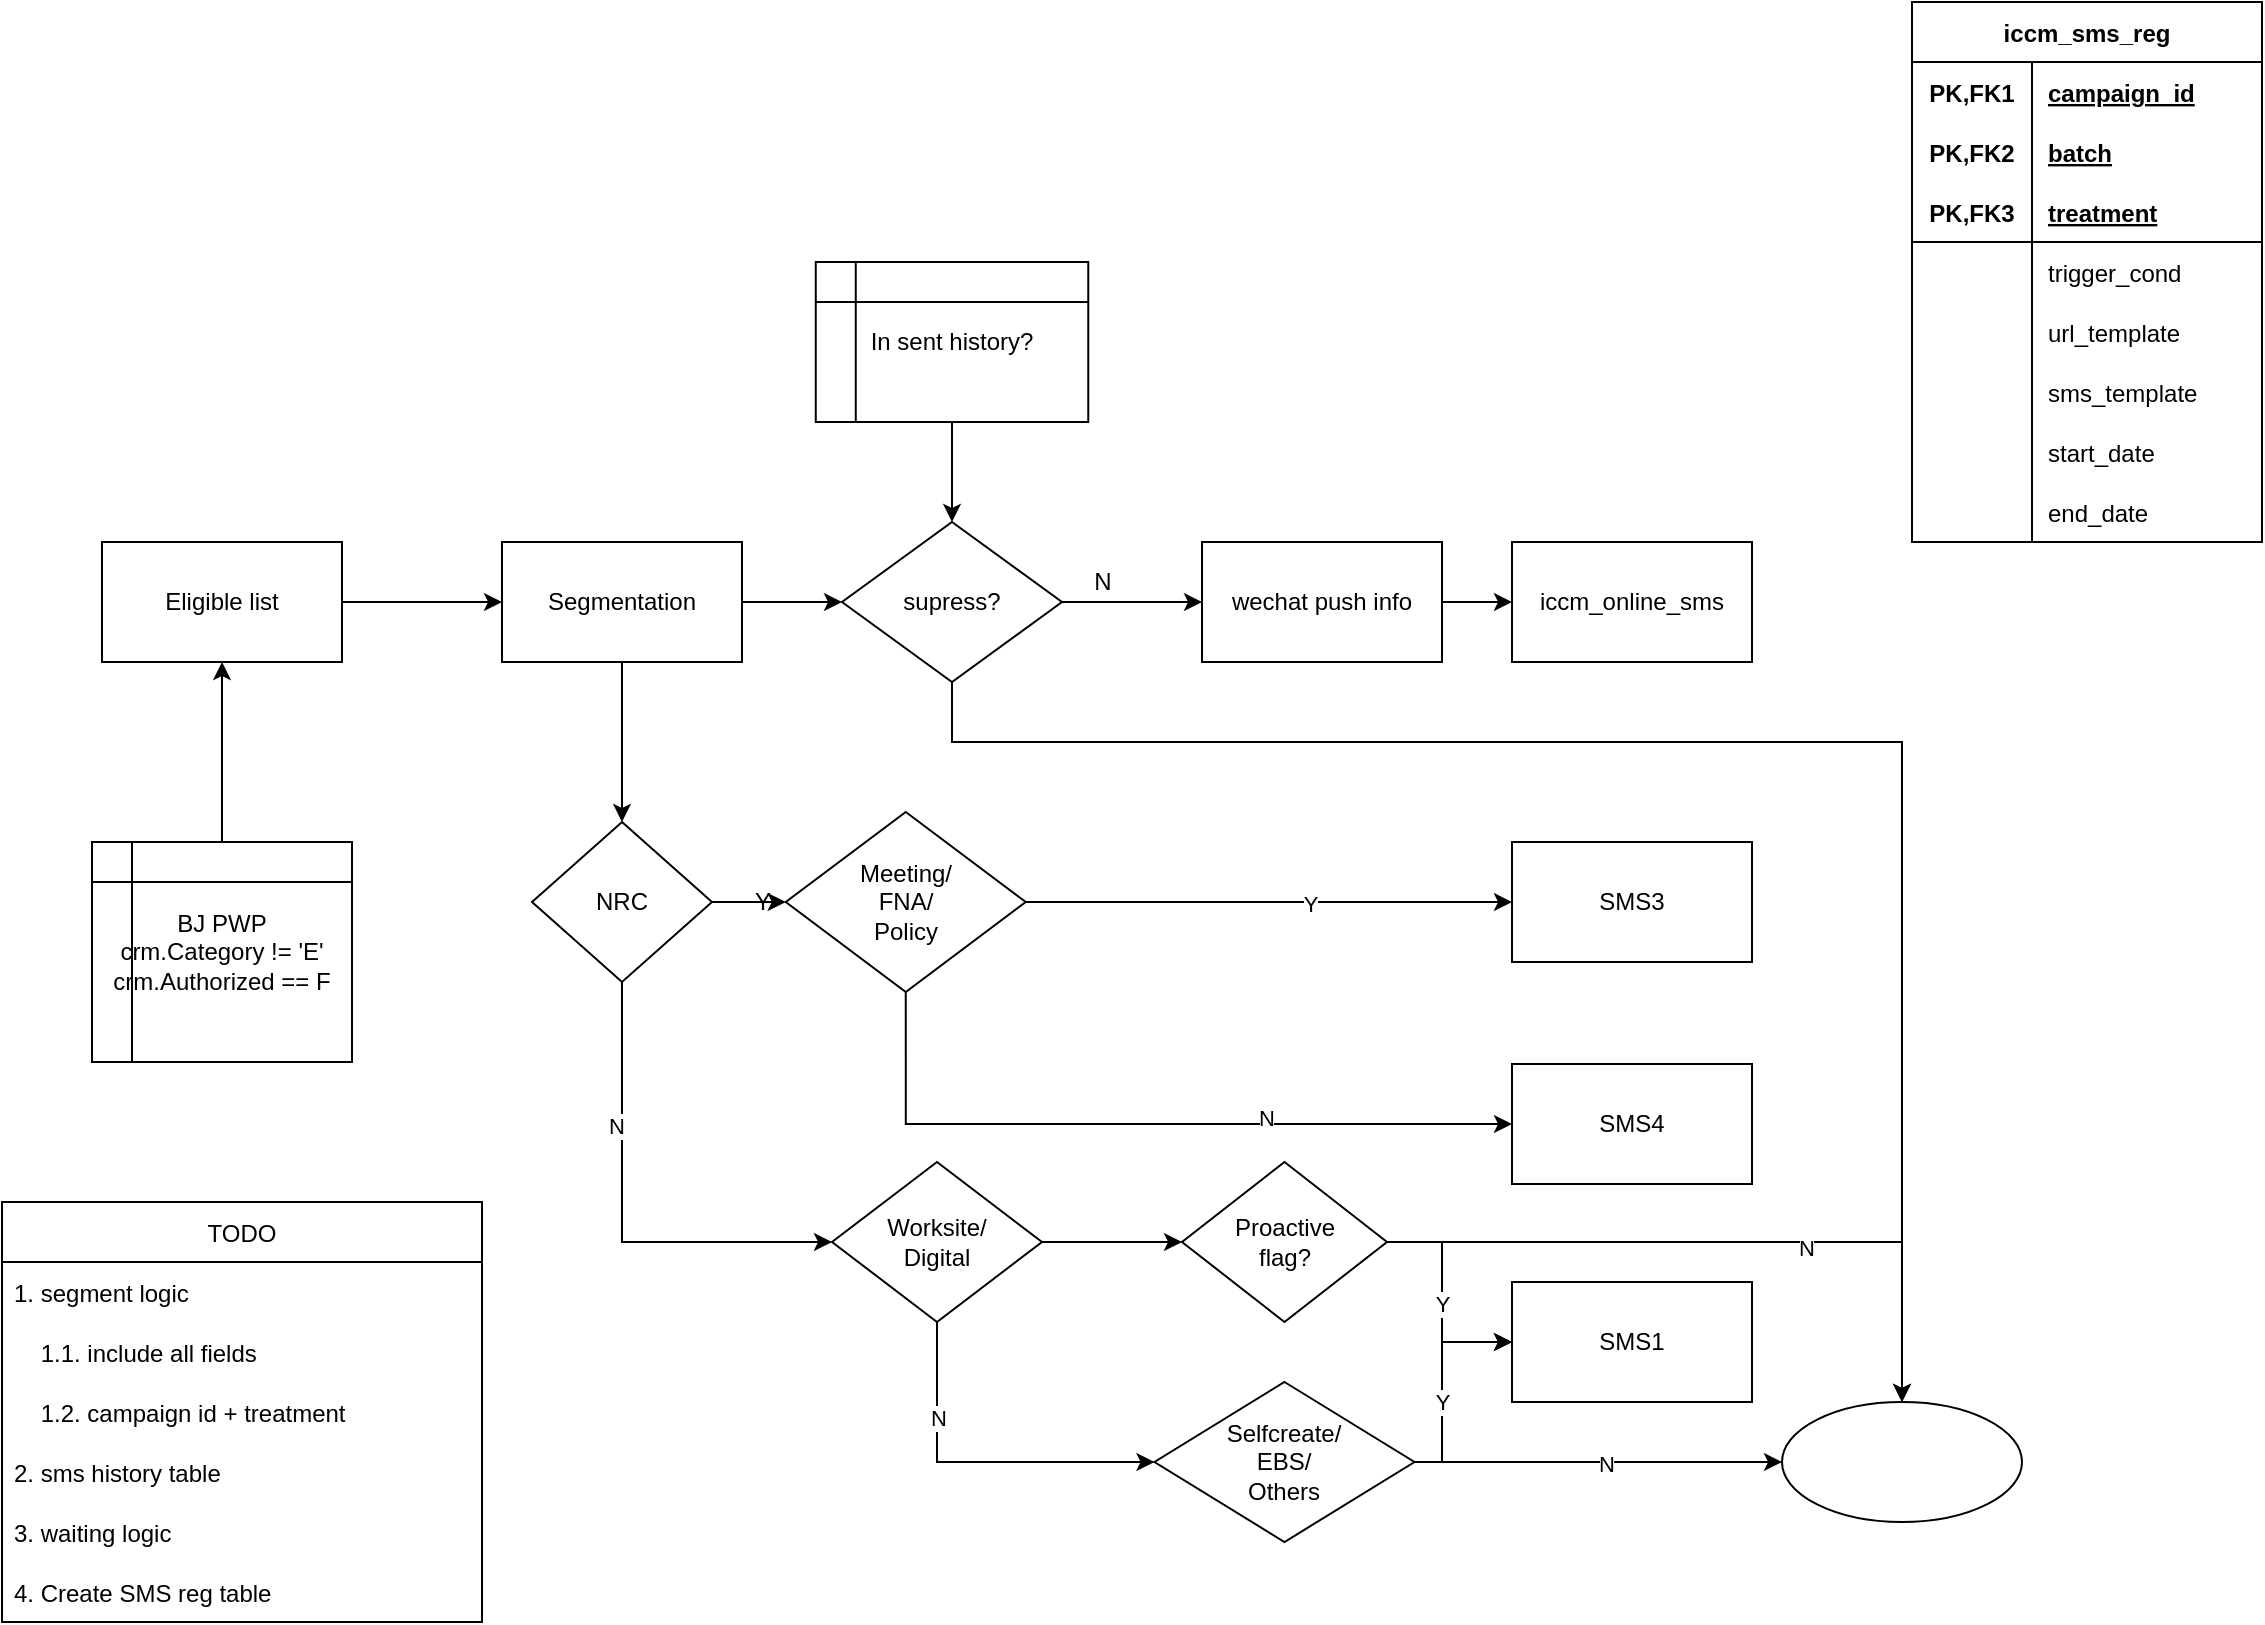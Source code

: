 <mxfile version="20.2.2" type="github" pages="2">
  <diagram id="39s785ooTvyZZs3Ry_Ew" name="segementation">
    <mxGraphModel dx="1234" dy="871" grid="1" gridSize="10" guides="1" tooltips="1" connect="1" arrows="1" fold="1" page="1" pageScale="1" pageWidth="1169" pageHeight="827" math="0" shadow="0">
      <root>
        <mxCell id="0" />
        <mxCell id="1" parent="0" />
        <mxCell id="4" value="" style="edgeStyle=none;html=1;" parent="1" source="2" target="3" edge="1">
          <mxGeometry relative="1" as="geometry" />
        </mxCell>
        <mxCell id="2" value="Eligible list" style="rounded=0;whiteSpace=wrap;html=1;" parent="1" vertex="1">
          <mxGeometry x="60" y="280" width="120" height="60" as="geometry" />
        </mxCell>
        <mxCell id="10" value="" style="edgeStyle=none;html=1;" parent="1" source="3" target="9" edge="1">
          <mxGeometry relative="1" as="geometry" />
        </mxCell>
        <mxCell id="18" value="" style="edgeStyle=none;html=1;" parent="1" source="3" target="17" edge="1">
          <mxGeometry relative="1" as="geometry" />
        </mxCell>
        <mxCell id="3" value="Segmentation" style="rounded=0;whiteSpace=wrap;html=1;" parent="1" vertex="1">
          <mxGeometry x="260" y="280" width="120" height="60" as="geometry" />
        </mxCell>
        <mxCell id="8" value="" style="edgeStyle=none;html=1;" parent="1" source="5" target="7" edge="1">
          <mxGeometry relative="1" as="geometry" />
        </mxCell>
        <mxCell id="5" value="wechat push info" style="rounded=0;whiteSpace=wrap;html=1;" parent="1" vertex="1">
          <mxGeometry x="610" y="280" width="120" height="60" as="geometry" />
        </mxCell>
        <mxCell id="7" value="iccm_online_sms" style="whiteSpace=wrap;html=1;rounded=0;" parent="1" vertex="1">
          <mxGeometry x="765" y="280" width="120" height="60" as="geometry" />
        </mxCell>
        <mxCell id="11" style="edgeStyle=none;html=1;" parent="1" source="9" target="5" edge="1">
          <mxGeometry relative="1" as="geometry" />
        </mxCell>
        <mxCell id="1DX517ljK5V9HKYGMpGV-86" style="edgeStyle=orthogonalEdgeStyle;rounded=0;orthogonalLoop=1;jettySize=auto;html=1;exitX=0.5;exitY=1;exitDx=0;exitDy=0;entryX=0.5;entryY=0;entryDx=0;entryDy=0;" edge="1" parent="1" source="9" target="40">
          <mxGeometry relative="1" as="geometry">
            <Array as="points">
              <mxPoint x="485" y="380" />
              <mxPoint x="960" y="380" />
            </Array>
          </mxGeometry>
        </mxCell>
        <mxCell id="9" value="supress?" style="rhombus;whiteSpace=wrap;html=1;rounded=0;" parent="1" vertex="1">
          <mxGeometry x="430" y="270" width="110" height="80" as="geometry" />
        </mxCell>
        <mxCell id="14" style="edgeStyle=none;html=1;entryX=0.5;entryY=1;entryDx=0;entryDy=0;" parent="1" source="13" target="2" edge="1">
          <mxGeometry relative="1" as="geometry" />
        </mxCell>
        <mxCell id="13" value="BJ PWP&lt;br&gt;crm.Category != &#39;E&#39;&lt;br&gt;crm.Authorized == F" style="shape=internalStorage;whiteSpace=wrap;html=1;backgroundOutline=1;" parent="1" vertex="1">
          <mxGeometry x="55" y="430" width="130" height="110" as="geometry" />
        </mxCell>
        <mxCell id="16" style="edgeStyle=none;html=1;" parent="1" source="15" edge="1">
          <mxGeometry relative="1" as="geometry">
            <mxPoint x="485" y="270" as="targetPoint" />
          </mxGeometry>
        </mxCell>
        <mxCell id="15" value="In sent history?" style="shape=internalStorage;whiteSpace=wrap;html=1;backgroundOutline=1;" parent="1" vertex="1">
          <mxGeometry x="416.88" y="140" width="136.25" height="80" as="geometry" />
        </mxCell>
        <mxCell id="21" value="" style="edgeStyle=none;html=1;" parent="1" source="17" target="20" edge="1">
          <mxGeometry relative="1" as="geometry" />
        </mxCell>
        <mxCell id="23" value="" style="edgeStyle=orthogonalEdgeStyle;html=1;entryX=0;entryY=0.5;entryDx=0;entryDy=0;strokeColor=default;rounded=0;exitX=0.5;exitY=1;exitDx=0;exitDy=0;" parent="1" source="17" target="22" edge="1">
          <mxGeometry relative="1" as="geometry" />
        </mxCell>
        <mxCell id="44" value="N" style="edgeLabel;html=1;align=center;verticalAlign=middle;resizable=0;points=[];" parent="23" vertex="1" connectable="0">
          <mxGeometry x="-0.388" y="-3" relative="1" as="geometry">
            <mxPoint as="offset" />
          </mxGeometry>
        </mxCell>
        <mxCell id="17" value="NRC" style="rhombus;whiteSpace=wrap;html=1;rounded=0;" parent="1" vertex="1">
          <mxGeometry x="275" y="420" width="90" height="80" as="geometry" />
        </mxCell>
        <mxCell id="27" value="" style="edgeStyle=orthogonalEdgeStyle;rounded=0;html=1;strokeColor=default;" parent="1" source="20" target="26" edge="1">
          <mxGeometry relative="1" as="geometry" />
        </mxCell>
        <mxCell id="45" value="Y" style="edgeLabel;html=1;align=center;verticalAlign=middle;resizable=0;points=[];" parent="27" vertex="1" connectable="0">
          <mxGeometry x="0.166" y="-1" relative="1" as="geometry">
            <mxPoint as="offset" />
          </mxGeometry>
        </mxCell>
        <mxCell id="29" value="" style="edgeStyle=orthogonalEdgeStyle;rounded=0;html=1;strokeColor=default;exitX=0.5;exitY=1;exitDx=0;exitDy=0;entryX=0;entryY=0.5;entryDx=0;entryDy=0;" parent="1" source="20" target="28" edge="1">
          <mxGeometry relative="1" as="geometry" />
        </mxCell>
        <mxCell id="46" value="N" style="edgeLabel;html=1;align=center;verticalAlign=middle;resizable=0;points=[];" parent="29" vertex="1" connectable="0">
          <mxGeometry x="0.332" y="3" relative="1" as="geometry">
            <mxPoint as="offset" />
          </mxGeometry>
        </mxCell>
        <mxCell id="20" value="Meeting/&lt;br&gt;FNA/&lt;br&gt;Policy" style="rhombus;whiteSpace=wrap;html=1;rounded=0;" parent="1" vertex="1">
          <mxGeometry x="401.88" y="415" width="120" height="90" as="geometry" />
        </mxCell>
        <mxCell id="25" value="" style="edgeStyle=orthogonalEdgeStyle;rounded=0;html=1;strokeColor=default;" parent="1" source="22" target="24" edge="1">
          <mxGeometry relative="1" as="geometry">
            <Array as="points">
              <mxPoint x="560" y="630" />
              <mxPoint x="560" y="630" />
            </Array>
          </mxGeometry>
        </mxCell>
        <mxCell id="37" style="edgeStyle=orthogonalEdgeStyle;rounded=0;html=1;exitX=0.5;exitY=1;exitDx=0;exitDy=0;entryX=0;entryY=0.5;entryDx=0;entryDy=0;strokeColor=default;" parent="1" source="22" target="35" edge="1">
          <mxGeometry relative="1" as="geometry" />
        </mxCell>
        <mxCell id="47" value="N" style="edgeLabel;html=1;align=center;verticalAlign=middle;resizable=0;points=[];" parent="37" vertex="1" connectable="0">
          <mxGeometry x="-0.463" relative="1" as="geometry">
            <mxPoint as="offset" />
          </mxGeometry>
        </mxCell>
        <mxCell id="22" value="Worksite/&lt;br&gt;Digital" style="rhombus;whiteSpace=wrap;html=1;rounded=0;" parent="1" vertex="1">
          <mxGeometry x="425" y="590" width="105" height="80" as="geometry" />
        </mxCell>
        <mxCell id="31" value="" style="edgeStyle=orthogonalEdgeStyle;rounded=0;html=1;strokeColor=default;" parent="1" source="24" target="30" edge="1">
          <mxGeometry relative="1" as="geometry">
            <Array as="points">
              <mxPoint x="730" y="630" />
              <mxPoint x="730" y="680" />
            </Array>
          </mxGeometry>
        </mxCell>
        <mxCell id="50" value="Y" style="edgeLabel;html=1;align=center;verticalAlign=middle;resizable=0;points=[];" parent="31" vertex="1" connectable="0">
          <mxGeometry x="0.15" y="3" relative="1" as="geometry">
            <mxPoint x="-3" y="-6" as="offset" />
          </mxGeometry>
        </mxCell>
        <mxCell id="42" style="edgeStyle=orthogonalEdgeStyle;rounded=0;html=1;entryX=0.5;entryY=0;entryDx=0;entryDy=0;strokeColor=default;" parent="1" source="24" target="40" edge="1">
          <mxGeometry relative="1" as="geometry" />
        </mxCell>
        <mxCell id="48" value="N" style="edgeLabel;html=1;align=center;verticalAlign=middle;resizable=0;points=[];" parent="42" vertex="1" connectable="0">
          <mxGeometry x="0.237" y="-3" relative="1" as="geometry">
            <mxPoint x="1" as="offset" />
          </mxGeometry>
        </mxCell>
        <mxCell id="24" value="Proactive&lt;br&gt;flag?" style="rhombus;whiteSpace=wrap;html=1;rounded=0;" parent="1" vertex="1">
          <mxGeometry x="600" y="590" width="102.5" height="80" as="geometry" />
        </mxCell>
        <mxCell id="26" value="SMS3" style="whiteSpace=wrap;html=1;rounded=0;" parent="1" vertex="1">
          <mxGeometry x="765" y="430" width="120" height="60" as="geometry" />
        </mxCell>
        <mxCell id="28" value="SMS4" style="whiteSpace=wrap;html=1;rounded=0;" parent="1" vertex="1">
          <mxGeometry x="765" y="541" width="120" height="60" as="geometry" />
        </mxCell>
        <mxCell id="30" value="SMS1" style="whiteSpace=wrap;html=1;rounded=0;" parent="1" vertex="1">
          <mxGeometry x="765" y="650" width="120" height="60" as="geometry" />
        </mxCell>
        <mxCell id="38" style="edgeStyle=orthogonalEdgeStyle;rounded=0;html=1;exitX=1;exitY=0.5;exitDx=0;exitDy=0;entryX=0;entryY=0.5;entryDx=0;entryDy=0;strokeColor=default;" parent="1" source="35" target="30" edge="1">
          <mxGeometry relative="1" as="geometry">
            <Array as="points">
              <mxPoint x="730" y="740" />
              <mxPoint x="730" y="680" />
            </Array>
          </mxGeometry>
        </mxCell>
        <mxCell id="51" value="Y" style="edgeLabel;html=1;align=center;verticalAlign=middle;resizable=0;points=[];" parent="38" vertex="1" connectable="0">
          <mxGeometry x="0.054" y="2" relative="1" as="geometry">
            <mxPoint x="2" y="13" as="offset" />
          </mxGeometry>
        </mxCell>
        <mxCell id="41" value="" style="edgeStyle=orthogonalEdgeStyle;rounded=0;html=1;strokeColor=default;" parent="1" source="35" target="40" edge="1">
          <mxGeometry relative="1" as="geometry" />
        </mxCell>
        <mxCell id="49" value="N" style="edgeLabel;html=1;align=center;verticalAlign=middle;resizable=0;points=[];" parent="41" vertex="1" connectable="0">
          <mxGeometry x="0.415" y="-1" relative="1" as="geometry">
            <mxPoint x="-35" as="offset" />
          </mxGeometry>
        </mxCell>
        <mxCell id="35" value="Selfcreate/&lt;br&gt;EBS/&lt;br&gt;Others" style="rhombus;whiteSpace=wrap;html=1;" parent="1" vertex="1">
          <mxGeometry x="586.25" y="700" width="130" height="80" as="geometry" />
        </mxCell>
        <mxCell id="40" value="" style="ellipse;whiteSpace=wrap;html=1;" parent="1" vertex="1">
          <mxGeometry x="900" y="710" width="120" height="60" as="geometry" />
        </mxCell>
        <mxCell id="43" value="Y" style="text;html=1;align=center;verticalAlign=middle;resizable=0;points=[];autosize=1;strokeColor=none;fillColor=none;" parent="1" vertex="1">
          <mxGeometry x="380" y="450" width="20" height="20" as="geometry" />
        </mxCell>
        <mxCell id="52" value="N" style="text;html=1;align=center;verticalAlign=middle;resizable=0;points=[];autosize=1;strokeColor=none;fillColor=none;" parent="1" vertex="1">
          <mxGeometry x="550" y="290" width="20" height="20" as="geometry" />
        </mxCell>
        <mxCell id="1DX517ljK5V9HKYGMpGV-53" value="TODO" style="swimlane;fontStyle=0;childLayout=stackLayout;horizontal=1;startSize=30;horizontalStack=0;resizeParent=1;resizeParentMax=0;resizeLast=0;collapsible=1;marginBottom=0;" vertex="1" parent="1">
          <mxGeometry x="10" y="610" width="240" height="210" as="geometry">
            <mxRectangle x="35" y="480" width="70" height="30" as="alternateBounds" />
          </mxGeometry>
        </mxCell>
        <mxCell id="1DX517ljK5V9HKYGMpGV-54" value="1. segment logic" style="text;strokeColor=none;fillColor=none;align=left;verticalAlign=middle;spacingLeft=4;spacingRight=4;overflow=hidden;points=[[0,0.5],[1,0.5]];portConstraint=eastwest;rotatable=0;" vertex="1" parent="1DX517ljK5V9HKYGMpGV-53">
          <mxGeometry y="30" width="240" height="30" as="geometry" />
        </mxCell>
        <mxCell id="1DX517ljK5V9HKYGMpGV-58" value="    1.1. include all fields" style="text;strokeColor=none;fillColor=none;align=left;verticalAlign=middle;spacingLeft=4;spacingRight=4;overflow=hidden;points=[[0,0.5],[1,0.5]];portConstraint=eastwest;rotatable=0;" vertex="1" parent="1DX517ljK5V9HKYGMpGV-53">
          <mxGeometry y="60" width="240" height="30" as="geometry" />
        </mxCell>
        <mxCell id="1DX517ljK5V9HKYGMpGV-59" value="    1.2. campaign id + treatment" style="text;strokeColor=none;fillColor=none;align=left;verticalAlign=middle;spacingLeft=4;spacingRight=4;overflow=hidden;points=[[0,0.5],[1,0.5]];portConstraint=eastwest;rotatable=0;" vertex="1" parent="1DX517ljK5V9HKYGMpGV-53">
          <mxGeometry y="90" width="240" height="30" as="geometry" />
        </mxCell>
        <mxCell id="1DX517ljK5V9HKYGMpGV-55" value="2. sms history table" style="text;strokeColor=none;fillColor=none;align=left;verticalAlign=middle;spacingLeft=4;spacingRight=4;overflow=hidden;points=[[0,0.5],[1,0.5]];portConstraint=eastwest;rotatable=0;" vertex="1" parent="1DX517ljK5V9HKYGMpGV-53">
          <mxGeometry y="120" width="240" height="30" as="geometry" />
        </mxCell>
        <mxCell id="1DX517ljK5V9HKYGMpGV-56" value="3. waiting logic" style="text;strokeColor=none;fillColor=none;align=left;verticalAlign=middle;spacingLeft=4;spacingRight=4;overflow=hidden;points=[[0,0.5],[1,0.5]];portConstraint=eastwest;rotatable=0;" vertex="1" parent="1DX517ljK5V9HKYGMpGV-53">
          <mxGeometry y="150" width="240" height="30" as="geometry" />
        </mxCell>
        <mxCell id="1DX517ljK5V9HKYGMpGV-60" value="4. Create SMS reg table" style="text;strokeColor=none;fillColor=none;align=left;verticalAlign=middle;spacingLeft=4;spacingRight=4;overflow=hidden;points=[[0,0.5],[1,0.5]];portConstraint=eastwest;rotatable=0;" vertex="1" parent="1DX517ljK5V9HKYGMpGV-53">
          <mxGeometry y="180" width="240" height="30" as="geometry" />
        </mxCell>
        <mxCell id="1DX517ljK5V9HKYGMpGV-61" value="iccm_sms_reg" style="shape=table;startSize=30;container=1;collapsible=1;childLayout=tableLayout;fixedRows=1;rowLines=0;fontStyle=1;align=center;resizeLast=1;" vertex="1" parent="1">
          <mxGeometry x="965" y="10" width="175" height="270" as="geometry" />
        </mxCell>
        <mxCell id="1DX517ljK5V9HKYGMpGV-62" value="" style="shape=tableRow;horizontal=0;startSize=0;swimlaneHead=0;swimlaneBody=0;fillColor=none;collapsible=0;dropTarget=0;points=[[0,0.5],[1,0.5]];portConstraint=eastwest;top=0;left=0;right=0;bottom=0;" vertex="1" parent="1DX517ljK5V9HKYGMpGV-61">
          <mxGeometry y="30" width="175" height="30" as="geometry" />
        </mxCell>
        <mxCell id="1DX517ljK5V9HKYGMpGV-63" value="PK,FK1" style="shape=partialRectangle;connectable=0;fillColor=none;top=0;left=0;bottom=0;right=0;fontStyle=1;overflow=hidden;" vertex="1" parent="1DX517ljK5V9HKYGMpGV-62">
          <mxGeometry width="60" height="30" as="geometry">
            <mxRectangle width="60" height="30" as="alternateBounds" />
          </mxGeometry>
        </mxCell>
        <mxCell id="1DX517ljK5V9HKYGMpGV-64" value="campaign_id" style="shape=partialRectangle;connectable=0;fillColor=none;top=0;left=0;bottom=0;right=0;align=left;spacingLeft=6;fontStyle=5;overflow=hidden;" vertex="1" parent="1DX517ljK5V9HKYGMpGV-62">
          <mxGeometry x="60" width="115" height="30" as="geometry">
            <mxRectangle width="115" height="30" as="alternateBounds" />
          </mxGeometry>
        </mxCell>
        <mxCell id="1DX517ljK5V9HKYGMpGV-74" style="shape=tableRow;horizontal=0;startSize=0;swimlaneHead=0;swimlaneBody=0;fillColor=none;collapsible=0;dropTarget=0;points=[[0,0.5],[1,0.5]];portConstraint=eastwest;top=0;left=0;right=0;bottom=0;" vertex="1" parent="1DX517ljK5V9HKYGMpGV-61">
          <mxGeometry y="60" width="175" height="30" as="geometry" />
        </mxCell>
        <mxCell id="1DX517ljK5V9HKYGMpGV-75" value="PK,FK2" style="shape=partialRectangle;connectable=0;fillColor=none;top=0;left=0;bottom=0;right=0;fontStyle=1;overflow=hidden;" vertex="1" parent="1DX517ljK5V9HKYGMpGV-74">
          <mxGeometry width="60" height="30" as="geometry">
            <mxRectangle width="60" height="30" as="alternateBounds" />
          </mxGeometry>
        </mxCell>
        <mxCell id="1DX517ljK5V9HKYGMpGV-76" value="batch" style="shape=partialRectangle;connectable=0;fillColor=none;top=0;left=0;bottom=0;right=0;align=left;spacingLeft=6;fontStyle=5;overflow=hidden;" vertex="1" parent="1DX517ljK5V9HKYGMpGV-74">
          <mxGeometry x="60" width="115" height="30" as="geometry">
            <mxRectangle width="115" height="30" as="alternateBounds" />
          </mxGeometry>
        </mxCell>
        <mxCell id="1DX517ljK5V9HKYGMpGV-65" value="" style="shape=tableRow;horizontal=0;startSize=0;swimlaneHead=0;swimlaneBody=0;fillColor=none;collapsible=0;dropTarget=0;points=[[0,0.5],[1,0.5]];portConstraint=eastwest;top=0;left=0;right=0;bottom=1;" vertex="1" parent="1DX517ljK5V9HKYGMpGV-61">
          <mxGeometry y="90" width="175" height="30" as="geometry" />
        </mxCell>
        <mxCell id="1DX517ljK5V9HKYGMpGV-66" value="PK,FK3" style="shape=partialRectangle;connectable=0;fillColor=none;top=0;left=0;bottom=0;right=0;fontStyle=1;overflow=hidden;" vertex="1" parent="1DX517ljK5V9HKYGMpGV-65">
          <mxGeometry width="60" height="30" as="geometry">
            <mxRectangle width="60" height="30" as="alternateBounds" />
          </mxGeometry>
        </mxCell>
        <mxCell id="1DX517ljK5V9HKYGMpGV-67" value="treatment" style="shape=partialRectangle;connectable=0;fillColor=none;top=0;left=0;bottom=0;right=0;align=left;spacingLeft=6;fontStyle=5;overflow=hidden;" vertex="1" parent="1DX517ljK5V9HKYGMpGV-65">
          <mxGeometry x="60" width="115" height="30" as="geometry">
            <mxRectangle width="115" height="30" as="alternateBounds" />
          </mxGeometry>
        </mxCell>
        <mxCell id="1DX517ljK5V9HKYGMpGV-83" style="shape=tableRow;horizontal=0;startSize=0;swimlaneHead=0;swimlaneBody=0;fillColor=none;collapsible=0;dropTarget=0;points=[[0,0.5],[1,0.5]];portConstraint=eastwest;top=0;left=0;right=0;bottom=0;" vertex="1" parent="1DX517ljK5V9HKYGMpGV-61">
          <mxGeometry y="120" width="175" height="30" as="geometry" />
        </mxCell>
        <mxCell id="1DX517ljK5V9HKYGMpGV-84" style="shape=partialRectangle;connectable=0;fillColor=none;top=0;left=0;bottom=0;right=0;editable=1;overflow=hidden;" vertex="1" parent="1DX517ljK5V9HKYGMpGV-83">
          <mxGeometry width="60" height="30" as="geometry">
            <mxRectangle width="60" height="30" as="alternateBounds" />
          </mxGeometry>
        </mxCell>
        <mxCell id="1DX517ljK5V9HKYGMpGV-85" value="trigger_cond" style="shape=partialRectangle;connectable=0;fillColor=none;top=0;left=0;bottom=0;right=0;align=left;spacingLeft=6;overflow=hidden;" vertex="1" parent="1DX517ljK5V9HKYGMpGV-83">
          <mxGeometry x="60" width="115" height="30" as="geometry">
            <mxRectangle width="115" height="30" as="alternateBounds" />
          </mxGeometry>
        </mxCell>
        <mxCell id="1DX517ljK5V9HKYGMpGV-68" value="" style="shape=tableRow;horizontal=0;startSize=0;swimlaneHead=0;swimlaneBody=0;fillColor=none;collapsible=0;dropTarget=0;points=[[0,0.5],[1,0.5]];portConstraint=eastwest;top=0;left=0;right=0;bottom=0;" vertex="1" parent="1DX517ljK5V9HKYGMpGV-61">
          <mxGeometry y="150" width="175" height="30" as="geometry" />
        </mxCell>
        <mxCell id="1DX517ljK5V9HKYGMpGV-69" value="" style="shape=partialRectangle;connectable=0;fillColor=none;top=0;left=0;bottom=0;right=0;editable=1;overflow=hidden;" vertex="1" parent="1DX517ljK5V9HKYGMpGV-68">
          <mxGeometry width="60" height="30" as="geometry">
            <mxRectangle width="60" height="30" as="alternateBounds" />
          </mxGeometry>
        </mxCell>
        <mxCell id="1DX517ljK5V9HKYGMpGV-70" value="url_template" style="shape=partialRectangle;connectable=0;fillColor=none;top=0;left=0;bottom=0;right=0;align=left;spacingLeft=6;overflow=hidden;" vertex="1" parent="1DX517ljK5V9HKYGMpGV-68">
          <mxGeometry x="60" width="115" height="30" as="geometry">
            <mxRectangle width="115" height="30" as="alternateBounds" />
          </mxGeometry>
        </mxCell>
        <mxCell id="1DX517ljK5V9HKYGMpGV-71" value="" style="shape=tableRow;horizontal=0;startSize=0;swimlaneHead=0;swimlaneBody=0;fillColor=none;collapsible=0;dropTarget=0;points=[[0,0.5],[1,0.5]];portConstraint=eastwest;top=0;left=0;right=0;bottom=0;" vertex="1" parent="1DX517ljK5V9HKYGMpGV-61">
          <mxGeometry y="180" width="175" height="30" as="geometry" />
        </mxCell>
        <mxCell id="1DX517ljK5V9HKYGMpGV-72" value="" style="shape=partialRectangle;connectable=0;fillColor=none;top=0;left=0;bottom=0;right=0;editable=1;overflow=hidden;" vertex="1" parent="1DX517ljK5V9HKYGMpGV-71">
          <mxGeometry width="60" height="30" as="geometry">
            <mxRectangle width="60" height="30" as="alternateBounds" />
          </mxGeometry>
        </mxCell>
        <mxCell id="1DX517ljK5V9HKYGMpGV-73" value="sms_template" style="shape=partialRectangle;connectable=0;fillColor=none;top=0;left=0;bottom=0;right=0;align=left;spacingLeft=6;overflow=hidden;" vertex="1" parent="1DX517ljK5V9HKYGMpGV-71">
          <mxGeometry x="60" width="115" height="30" as="geometry">
            <mxRectangle width="115" height="30" as="alternateBounds" />
          </mxGeometry>
        </mxCell>
        <mxCell id="1DX517ljK5V9HKYGMpGV-77" style="shape=tableRow;horizontal=0;startSize=0;swimlaneHead=0;swimlaneBody=0;fillColor=none;collapsible=0;dropTarget=0;points=[[0,0.5],[1,0.5]];portConstraint=eastwest;top=0;left=0;right=0;bottom=0;" vertex="1" parent="1DX517ljK5V9HKYGMpGV-61">
          <mxGeometry y="210" width="175" height="30" as="geometry" />
        </mxCell>
        <mxCell id="1DX517ljK5V9HKYGMpGV-78" style="shape=partialRectangle;connectable=0;fillColor=none;top=0;left=0;bottom=0;right=0;editable=1;overflow=hidden;" vertex="1" parent="1DX517ljK5V9HKYGMpGV-77">
          <mxGeometry width="60" height="30" as="geometry">
            <mxRectangle width="60" height="30" as="alternateBounds" />
          </mxGeometry>
        </mxCell>
        <mxCell id="1DX517ljK5V9HKYGMpGV-79" value="start_date" style="shape=partialRectangle;connectable=0;fillColor=none;top=0;left=0;bottom=0;right=0;align=left;spacingLeft=6;overflow=hidden;" vertex="1" parent="1DX517ljK5V9HKYGMpGV-77">
          <mxGeometry x="60" width="115" height="30" as="geometry">
            <mxRectangle width="115" height="30" as="alternateBounds" />
          </mxGeometry>
        </mxCell>
        <mxCell id="1DX517ljK5V9HKYGMpGV-80" style="shape=tableRow;horizontal=0;startSize=0;swimlaneHead=0;swimlaneBody=0;fillColor=none;collapsible=0;dropTarget=0;points=[[0,0.5],[1,0.5]];portConstraint=eastwest;top=0;left=0;right=0;bottom=0;" vertex="1" parent="1DX517ljK5V9HKYGMpGV-61">
          <mxGeometry y="240" width="175" height="30" as="geometry" />
        </mxCell>
        <mxCell id="1DX517ljK5V9HKYGMpGV-81" style="shape=partialRectangle;connectable=0;fillColor=none;top=0;left=0;bottom=0;right=0;editable=1;overflow=hidden;" vertex="1" parent="1DX517ljK5V9HKYGMpGV-80">
          <mxGeometry width="60" height="30" as="geometry">
            <mxRectangle width="60" height="30" as="alternateBounds" />
          </mxGeometry>
        </mxCell>
        <mxCell id="1DX517ljK5V9HKYGMpGV-82" value="end_date" style="shape=partialRectangle;connectable=0;fillColor=none;top=0;left=0;bottom=0;right=0;align=left;spacingLeft=6;overflow=hidden;" vertex="1" parent="1DX517ljK5V9HKYGMpGV-80">
          <mxGeometry x="60" width="115" height="30" as="geometry">
            <mxRectangle width="115" height="30" as="alternateBounds" />
          </mxGeometry>
        </mxCell>
      </root>
    </mxGraphModel>
  </diagram>
  <diagram id="JjYNRo8vqWCfDTPSL6aL" name="daily_sms">
    <mxGraphModel dx="3013" dy="886" grid="1" gridSize="10" guides="1" tooltips="1" connect="1" arrows="1" fold="1" page="1" pageScale="1" pageWidth="1169" pageHeight="827" math="0" shadow="0">
      <root>
        <mxCell id="J4KaKzc3ZQSgoG_Fg-lY-0" />
        <mxCell id="J4KaKzc3ZQSgoG_Fg-lY-1" parent="J4KaKzc3ZQSgoG_Fg-lY-0" />
        <mxCell id="J4KaKzc3ZQSgoG_Fg-lY-4" value="Daily SMS schedule" style="swimlane;childLayout=stackLayout;resizeParent=1;resizeParentMax=0;horizontal=1;startSize=20;horizontalStack=0;" vertex="1" parent="J4KaKzc3ZQSgoG_Fg-lY-1">
          <mxGeometry x="-1150" y="20" width="1040" height="520" as="geometry" />
        </mxCell>
        <mxCell id="J4KaKzc3ZQSgoG_Fg-lY-5" value="7 a.m." style="swimlane;startSize=20;horizontal=0;" vertex="1" parent="J4KaKzc3ZQSgoG_Fg-lY-4">
          <mxGeometry y="20" width="1040" height="160" as="geometry" />
        </mxCell>
        <mxCell id="J4KaKzc3ZQSgoG_Fg-lY-16" value="" style="edgeStyle=orthogonalEdgeStyle;rounded=0;html=1;strokeColor=default;" edge="1" parent="J4KaKzc3ZQSgoG_Fg-lY-5" source="J4KaKzc3ZQSgoG_Fg-lY-9" target="J4KaKzc3ZQSgoG_Fg-lY-15">
          <mxGeometry relative="1" as="geometry" />
        </mxCell>
        <mxCell id="J4KaKzc3ZQSgoG_Fg-lY-9" value="Extract eligible list" style="rounded=0;whiteSpace=wrap;html=1;" vertex="1" parent="J4KaKzc3ZQSgoG_Fg-lY-5">
          <mxGeometry x="320" y="42" width="120" height="60" as="geometry" />
        </mxCell>
        <mxCell id="J4KaKzc3ZQSgoG_Fg-lY-11" style="edgeStyle=orthogonalEdgeStyle;rounded=0;html=1;strokeColor=default;" edge="1" parent="J4KaKzc3ZQSgoG_Fg-lY-5" source="J4KaKzc3ZQSgoG_Fg-lY-10" target="J4KaKzc3ZQSgoG_Fg-lY-9">
          <mxGeometry relative="1" as="geometry" />
        </mxCell>
        <mxCell id="J4KaKzc3ZQSgoG_Fg-lY-18" style="edgeStyle=orthogonalEdgeStyle;rounded=0;html=1;exitX=0.5;exitY=1;exitDx=0;exitDy=0;entryX=0.5;entryY=1;entryDx=0;entryDy=0;strokeColor=default;" edge="1" parent="J4KaKzc3ZQSgoG_Fg-lY-5" source="J4KaKzc3ZQSgoG_Fg-lY-10" target="J4KaKzc3ZQSgoG_Fg-lY-13">
          <mxGeometry relative="1" as="geometry" />
        </mxCell>
        <mxCell id="J4KaKzc3ZQSgoG_Fg-lY-10" value="IDP table ready?" style="rhombus;whiteSpace=wrap;html=1;" vertex="1" parent="J4KaKzc3ZQSgoG_Fg-lY-5">
          <mxGeometry x="170" y="42" width="130" height="60" as="geometry" />
        </mxCell>
        <mxCell id="J4KaKzc3ZQSgoG_Fg-lY-14" style="edgeStyle=orthogonalEdgeStyle;rounded=0;html=1;entryX=0;entryY=0.5;entryDx=0;entryDy=0;strokeColor=default;" edge="1" parent="J4KaKzc3ZQSgoG_Fg-lY-5" source="J4KaKzc3ZQSgoG_Fg-lY-13" target="J4KaKzc3ZQSgoG_Fg-lY-10">
          <mxGeometry relative="1" as="geometry" />
        </mxCell>
        <mxCell id="J4KaKzc3ZQSgoG_Fg-lY-13" value="" style="ellipse;whiteSpace=wrap;html=1;aspect=fixed;" vertex="1" parent="J4KaKzc3ZQSgoG_Fg-lY-5">
          <mxGeometry x="45" y="47" width="50" height="50" as="geometry" />
        </mxCell>
        <mxCell id="J4KaKzc3ZQSgoG_Fg-lY-21" style="edgeStyle=orthogonalEdgeStyle;rounded=0;html=1;exitX=1;exitY=0.5;exitDx=0;exitDy=0;entryX=0;entryY=0.5;entryDx=0;entryDy=0;strokeColor=default;" edge="1" parent="J4KaKzc3ZQSgoG_Fg-lY-5" source="J4KaKzc3ZQSgoG_Fg-lY-15" target="J4KaKzc3ZQSgoG_Fg-lY-20">
          <mxGeometry relative="1" as="geometry" />
        </mxCell>
        <mxCell id="J4KaKzc3ZQSgoG_Fg-lY-15" value="wechat_push_info" style="shape=process;whiteSpace=wrap;html=1;rounded=0;" vertex="1" parent="J4KaKzc3ZQSgoG_Fg-lY-5">
          <mxGeometry x="490" y="42" width="150" height="60" as="geometry" />
        </mxCell>
        <mxCell id="J4KaKzc3ZQSgoG_Fg-lY-20" value="PA5. eligible list" style="shape=datastore;whiteSpace=wrap;html=1;" vertex="1" parent="J4KaKzc3ZQSgoG_Fg-lY-5">
          <mxGeometry x="710" y="42" width="130" height="60" as="geometry" />
        </mxCell>
        <mxCell id="J4KaKzc3ZQSgoG_Fg-lY-6" value="8 a.m." style="swimlane;startSize=20;horizontal=0;" vertex="1" parent="J4KaKzc3ZQSgoG_Fg-lY-4">
          <mxGeometry y="180" width="1040" height="200" as="geometry" />
        </mxCell>
        <mxCell id="J4KaKzc3ZQSgoG_Fg-lY-24" style="edgeStyle=orthogonalEdgeStyle;rounded=0;html=1;exitX=1;exitY=0.5;exitDx=0;exitDy=0;entryX=0;entryY=0.5;entryDx=0;entryDy=0;strokeColor=default;" edge="1" parent="J4KaKzc3ZQSgoG_Fg-lY-6" source="J4KaKzc3ZQSgoG_Fg-lY-17" target="J4KaKzc3ZQSgoG_Fg-lY-19">
          <mxGeometry relative="1" as="geometry" />
        </mxCell>
        <mxCell id="J4KaKzc3ZQSgoG_Fg-lY-27" style="edgeStyle=orthogonalEdgeStyle;rounded=0;html=1;entryX=0.5;entryY=1;entryDx=0;entryDy=0;strokeColor=default;exitX=0.5;exitY=1;exitDx=0;exitDy=0;" edge="1" parent="J4KaKzc3ZQSgoG_Fg-lY-6" source="J4KaKzc3ZQSgoG_Fg-lY-17" target="J4KaKzc3ZQSgoG_Fg-lY-22">
          <mxGeometry relative="1" as="geometry">
            <Array as="points">
              <mxPoint x="230" y="170" />
              <mxPoint x="75" y="170" />
            </Array>
          </mxGeometry>
        </mxCell>
        <mxCell id="J4KaKzc3ZQSgoG_Fg-lY-17" value="wechat_push_info.rdy&lt;br&gt;in backup?" style="rhombus;whiteSpace=wrap;html=1;" vertex="1" parent="J4KaKzc3ZQSgoG_Fg-lY-6">
          <mxGeometry x="150" y="42.5" width="160" height="85" as="geometry" />
        </mxCell>
        <mxCell id="J4KaKzc3ZQSgoG_Fg-lY-26" value="" style="edgeStyle=orthogonalEdgeStyle;rounded=0;html=1;strokeColor=default;" edge="1" parent="J4KaKzc3ZQSgoG_Fg-lY-6" source="J4KaKzc3ZQSgoG_Fg-lY-19" target="J4KaKzc3ZQSgoG_Fg-lY-25">
          <mxGeometry relative="1" as="geometry" />
        </mxCell>
        <mxCell id="J4KaKzc3ZQSgoG_Fg-lY-19" value="read PA1.wechat_push_info" style="rounded=0;whiteSpace=wrap;html=1;" vertex="1" parent="J4KaKzc3ZQSgoG_Fg-lY-6">
          <mxGeometry x="370" y="50" width="140" height="70" as="geometry" />
        </mxCell>
        <mxCell id="J4KaKzc3ZQSgoG_Fg-lY-23" style="edgeStyle=orthogonalEdgeStyle;rounded=0;html=1;exitX=1;exitY=0.5;exitDx=0;exitDy=0;entryX=0;entryY=0.5;entryDx=0;entryDy=0;strokeColor=default;" edge="1" parent="J4KaKzc3ZQSgoG_Fg-lY-6" source="J4KaKzc3ZQSgoG_Fg-lY-22" target="J4KaKzc3ZQSgoG_Fg-lY-17">
          <mxGeometry relative="1" as="geometry" />
        </mxCell>
        <mxCell id="J4KaKzc3ZQSgoG_Fg-lY-22" value="" style="ellipse;whiteSpace=wrap;html=1;aspect=fixed;" vertex="1" parent="J4KaKzc3ZQSgoG_Fg-lY-6">
          <mxGeometry x="50" y="60" width="50" height="50" as="geometry" />
        </mxCell>
        <mxCell id="J4KaKzc3ZQSgoG_Fg-lY-28" style="edgeStyle=orthogonalEdgeStyle;rounded=0;html=1;exitX=0.5;exitY=1;exitDx=0;exitDy=0;entryX=0;entryY=0.5;entryDx=0;entryDy=0;strokeColor=default;" edge="1" parent="J4KaKzc3ZQSgoG_Fg-lY-6" source="J4KaKzc3ZQSgoG_Fg-lY-25" target="J4KaKzc3ZQSgoG_Fg-lY-19">
          <mxGeometry relative="1" as="geometry">
            <Array as="points">
              <mxPoint x="635" y="170" />
              <mxPoint x="340" y="170" />
              <mxPoint x="340" y="85" />
            </Array>
          </mxGeometry>
        </mxCell>
        <mxCell id="J4KaKzc3ZQSgoG_Fg-lY-30" style="edgeStyle=orthogonalEdgeStyle;rounded=0;html=1;exitX=1;exitY=0.5;exitDx=0;exitDy=0;entryX=0;entryY=0.5;entryDx=0;entryDy=0;strokeColor=default;" edge="1" parent="J4KaKzc3ZQSgoG_Fg-lY-6" source="J4KaKzc3ZQSgoG_Fg-lY-25" target="J4KaKzc3ZQSgoG_Fg-lY-29">
          <mxGeometry relative="1" as="geometry" />
        </mxCell>
        <mxCell id="J4KaKzc3ZQSgoG_Fg-lY-25" value="daily data exist?" style="rhombus;whiteSpace=wrap;html=1;rounded=0;" vertex="1" parent="J4KaKzc3ZQSgoG_Fg-lY-6">
          <mxGeometry x="580" y="45" width="110" height="80" as="geometry" />
        </mxCell>
        <mxCell id="J4KaKzc3ZQSgoG_Fg-lY-34" value="" style="edgeStyle=orthogonalEdgeStyle;rounded=0;html=1;strokeColor=default;" edge="1" parent="J4KaKzc3ZQSgoG_Fg-lY-6" source="J4KaKzc3ZQSgoG_Fg-lY-29" target="J4KaKzc3ZQSgoG_Fg-lY-33">
          <mxGeometry relative="1" as="geometry" />
        </mxCell>
        <mxCell id="J4KaKzc3ZQSgoG_Fg-lY-29" value="merge data" style="shape=ext;double=1;rounded=0;whiteSpace=wrap;html=1;" vertex="1" parent="J4KaKzc3ZQSgoG_Fg-lY-6">
          <mxGeometry x="720" y="45" width="110" height="80" as="geometry" />
        </mxCell>
        <mxCell id="J4KaKzc3ZQSgoG_Fg-lY-33" value="iccm_online_sms" style="shape=process;whiteSpace=wrap;html=1;backgroundOutline=1;rounded=0;" vertex="1" parent="J4KaKzc3ZQSgoG_Fg-lY-6">
          <mxGeometry x="880" y="55" width="145" height="60" as="geometry" />
        </mxCell>
        <mxCell id="J4KaKzc3ZQSgoG_Fg-lY-7" value="15:00 p.m." style="swimlane;startSize=20;horizontal=0;" vertex="1" parent="J4KaKzc3ZQSgoG_Fg-lY-4">
          <mxGeometry y="380" width="1040" height="140" as="geometry" />
        </mxCell>
        <mxCell id="J4KaKzc3ZQSgoG_Fg-lY-37" value="" style="ellipse;whiteSpace=wrap;html=1;aspect=fixed;" vertex="1" parent="J4KaKzc3ZQSgoG_Fg-lY-7">
          <mxGeometry x="50" y="45" width="50" height="50" as="geometry" />
        </mxCell>
        <mxCell id="J4KaKzc3ZQSgoG_Fg-lY-40" value="qs_sms_push_his" style="shape=datastore;whiteSpace=wrap;html=1;" vertex="1" parent="J4KaKzc3ZQSgoG_Fg-lY-7">
          <mxGeometry x="370" y="40" width="140" height="60" as="geometry" />
        </mxCell>
        <mxCell id="J4KaKzc3ZQSgoG_Fg-lY-35" style="edgeStyle=orthogonalEdgeStyle;rounded=0;html=1;exitX=0.5;exitY=1;exitDx=0;exitDy=0;entryX=0.5;entryY=0;entryDx=0;entryDy=0;strokeColor=default;" edge="1" parent="J4KaKzc3ZQSgoG_Fg-lY-4" source="J4KaKzc3ZQSgoG_Fg-lY-20" target="J4KaKzc3ZQSgoG_Fg-lY-29">
          <mxGeometry relative="1" as="geometry" />
        </mxCell>
        <mxCell id="J4KaKzc3ZQSgoG_Fg-lY-41" style="edgeStyle=orthogonalEdgeStyle;rounded=0;html=1;entryX=0;entryY=0.5;entryDx=0;entryDy=0;strokeColor=default;" edge="1" parent="J4KaKzc3ZQSgoG_Fg-lY-1" source="J4KaKzc3ZQSgoG_Fg-lY-38" target="J4KaKzc3ZQSgoG_Fg-lY-40">
          <mxGeometry relative="1" as="geometry" />
        </mxCell>
        <mxCell id="J4KaKzc3ZQSgoG_Fg-lY-38" value="PA1.iccm_online_sms&lt;br&gt;PA5. eligible list" style="whiteSpace=wrap;html=1;" vertex="1" parent="J4KaKzc3ZQSgoG_Fg-lY-1">
          <mxGeometry x="-1005" y="440" width="135" height="60" as="geometry" />
        </mxCell>
        <mxCell id="J4KaKzc3ZQSgoG_Fg-lY-39" value="" style="edgeStyle=orthogonalEdgeStyle;rounded=0;html=1;strokeColor=default;" edge="1" parent="J4KaKzc3ZQSgoG_Fg-lY-1" source="J4KaKzc3ZQSgoG_Fg-lY-37" target="J4KaKzc3ZQSgoG_Fg-lY-38">
          <mxGeometry relative="1" as="geometry" />
        </mxCell>
      </root>
    </mxGraphModel>
  </diagram>
</mxfile>
